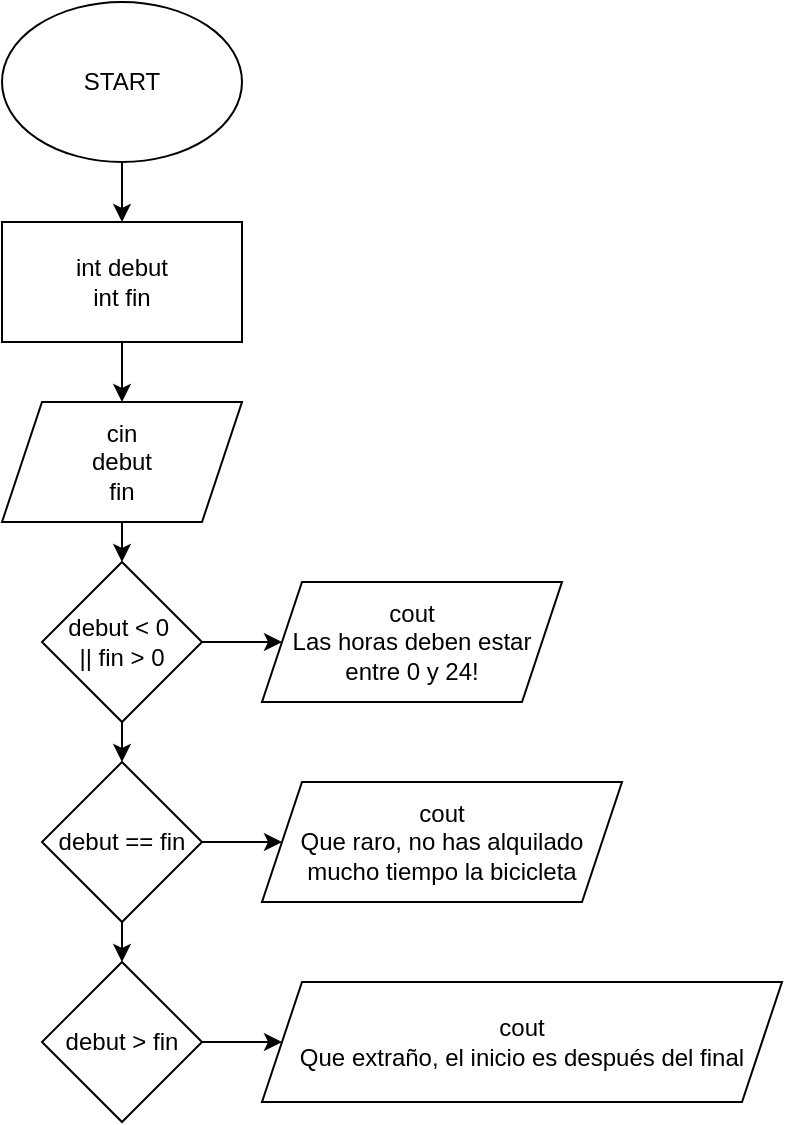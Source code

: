 <mxfile version="24.4.0" type="github">
  <diagram name="Page-1" id="mPqwfM2w5wAcmgaa3HQo">
    <mxGraphModel dx="880" dy="468" grid="1" gridSize="10" guides="1" tooltips="1" connect="1" arrows="1" fold="1" page="1" pageScale="1" pageWidth="850" pageHeight="1100" math="0" shadow="0">
      <root>
        <mxCell id="0" />
        <mxCell id="1" parent="0" />
        <mxCell id="bcg4QzP6CBI8-f-mHN58-1" value="START" style="ellipse;whiteSpace=wrap;html=1;" vertex="1" parent="1">
          <mxGeometry x="40" width="120" height="80" as="geometry" />
        </mxCell>
        <mxCell id="bcg4QzP6CBI8-f-mHN58-2" value="" style="endArrow=classic;html=1;rounded=0;exitX=0.5;exitY=1;exitDx=0;exitDy=0;" edge="1" parent="1" source="bcg4QzP6CBI8-f-mHN58-1">
          <mxGeometry width="50" height="50" relative="1" as="geometry">
            <mxPoint x="400" y="70" as="sourcePoint" />
            <mxPoint x="100" y="110" as="targetPoint" />
          </mxGeometry>
        </mxCell>
        <mxCell id="bcg4QzP6CBI8-f-mHN58-3" value="int debut&lt;div&gt;int fin&lt;/div&gt;" style="rounded=0;whiteSpace=wrap;html=1;" vertex="1" parent="1">
          <mxGeometry x="40" y="110" width="120" height="60" as="geometry" />
        </mxCell>
        <mxCell id="bcg4QzP6CBI8-f-mHN58-4" value="" style="endArrow=classic;html=1;rounded=0;exitX=0.5;exitY=1;exitDx=0;exitDy=0;" edge="1" parent="1" source="bcg4QzP6CBI8-f-mHN58-3">
          <mxGeometry width="50" height="50" relative="1" as="geometry">
            <mxPoint x="400" y="70" as="sourcePoint" />
            <mxPoint x="100" y="200" as="targetPoint" />
          </mxGeometry>
        </mxCell>
        <mxCell id="bcg4QzP6CBI8-f-mHN58-5" value="cin&lt;div&gt;debut&lt;div&gt;fin&lt;/div&gt;&lt;/div&gt;" style="shape=parallelogram;perimeter=parallelogramPerimeter;whiteSpace=wrap;html=1;fixedSize=1;" vertex="1" parent="1">
          <mxGeometry x="40" y="200" width="120" height="60" as="geometry" />
        </mxCell>
        <mxCell id="bcg4QzP6CBI8-f-mHN58-6" value="" style="endArrow=classic;html=1;rounded=0;exitX=0.5;exitY=1;exitDx=0;exitDy=0;" edge="1" parent="1" source="bcg4QzP6CBI8-f-mHN58-5">
          <mxGeometry width="50" height="50" relative="1" as="geometry">
            <mxPoint x="400" y="170" as="sourcePoint" />
            <mxPoint x="100" y="280" as="targetPoint" />
          </mxGeometry>
        </mxCell>
        <mxCell id="bcg4QzP6CBI8-f-mHN58-7" value="debut &amp;lt; 0&amp;nbsp;&lt;div&gt;|| fin &amp;gt; 0&lt;/div&gt;" style="rhombus;whiteSpace=wrap;html=1;" vertex="1" parent="1">
          <mxGeometry x="60" y="280" width="80" height="80" as="geometry" />
        </mxCell>
        <mxCell id="bcg4QzP6CBI8-f-mHN58-8" value="" style="endArrow=classic;html=1;rounded=0;exitX=1;exitY=0.5;exitDx=0;exitDy=0;" edge="1" parent="1" source="bcg4QzP6CBI8-f-mHN58-7">
          <mxGeometry width="50" height="50" relative="1" as="geometry">
            <mxPoint x="400" y="170" as="sourcePoint" />
            <mxPoint x="180" y="320" as="targetPoint" />
          </mxGeometry>
        </mxCell>
        <mxCell id="bcg4QzP6CBI8-f-mHN58-9" value="cout&lt;div&gt;Las horas deben estar entre 0 y 24!&lt;/div&gt;" style="shape=parallelogram;perimeter=parallelogramPerimeter;whiteSpace=wrap;html=1;fixedSize=1;" vertex="1" parent="1">
          <mxGeometry x="170" y="290" width="150" height="60" as="geometry" />
        </mxCell>
        <mxCell id="bcg4QzP6CBI8-f-mHN58-10" value="" style="endArrow=classic;html=1;rounded=0;exitX=0.5;exitY=1;exitDx=0;exitDy=0;" edge="1" parent="1">
          <mxGeometry width="50" height="50" relative="1" as="geometry">
            <mxPoint x="100" y="360" as="sourcePoint" />
            <mxPoint x="100" y="380" as="targetPoint" />
          </mxGeometry>
        </mxCell>
        <mxCell id="bcg4QzP6CBI8-f-mHN58-11" value="debut ==&amp;nbsp;&lt;span style=&quot;background-color: initial;&quot;&gt;fin&lt;/span&gt;" style="rhombus;whiteSpace=wrap;html=1;" vertex="1" parent="1">
          <mxGeometry x="60" y="380" width="80" height="80" as="geometry" />
        </mxCell>
        <mxCell id="bcg4QzP6CBI8-f-mHN58-12" value="" style="endArrow=classic;html=1;rounded=0;exitX=1;exitY=0.5;exitDx=0;exitDy=0;" edge="1" parent="1" source="bcg4QzP6CBI8-f-mHN58-11">
          <mxGeometry width="50" height="50" relative="1" as="geometry">
            <mxPoint x="400" y="270" as="sourcePoint" />
            <mxPoint x="180" y="420" as="targetPoint" />
          </mxGeometry>
        </mxCell>
        <mxCell id="bcg4QzP6CBI8-f-mHN58-13" value="cout&lt;div&gt;Que raro, no has alquilado mucho tiempo la bicicleta&lt;/div&gt;" style="shape=parallelogram;perimeter=parallelogramPerimeter;whiteSpace=wrap;html=1;fixedSize=1;" vertex="1" parent="1">
          <mxGeometry x="170" y="390" width="180" height="60" as="geometry" />
        </mxCell>
        <mxCell id="bcg4QzP6CBI8-f-mHN58-14" value="" style="endArrow=classic;html=1;rounded=0;exitX=0.5;exitY=1;exitDx=0;exitDy=0;" edge="1" parent="1">
          <mxGeometry width="50" height="50" relative="1" as="geometry">
            <mxPoint x="100" y="460" as="sourcePoint" />
            <mxPoint x="100" y="480" as="targetPoint" />
          </mxGeometry>
        </mxCell>
        <mxCell id="bcg4QzP6CBI8-f-mHN58-15" value="debut &amp;gt;&amp;nbsp;&lt;span style=&quot;background-color: initial;&quot;&gt;fin&lt;/span&gt;" style="rhombus;whiteSpace=wrap;html=1;" vertex="1" parent="1">
          <mxGeometry x="60" y="480" width="80" height="80" as="geometry" />
        </mxCell>
        <mxCell id="bcg4QzP6CBI8-f-mHN58-16" value="" style="endArrow=classic;html=1;rounded=0;exitX=1;exitY=0.5;exitDx=0;exitDy=0;" edge="1" parent="1" source="bcg4QzP6CBI8-f-mHN58-15">
          <mxGeometry width="50" height="50" relative="1" as="geometry">
            <mxPoint x="400" y="370" as="sourcePoint" />
            <mxPoint x="180" y="520" as="targetPoint" />
          </mxGeometry>
        </mxCell>
        <mxCell id="bcg4QzP6CBI8-f-mHN58-17" value="cout&lt;div&gt;Que extraño, el inicio es después del final&lt;/div&gt;" style="shape=parallelogram;perimeter=parallelogramPerimeter;whiteSpace=wrap;html=1;fixedSize=1;" vertex="1" parent="1">
          <mxGeometry x="170" y="490" width="260" height="60" as="geometry" />
        </mxCell>
      </root>
    </mxGraphModel>
  </diagram>
</mxfile>
